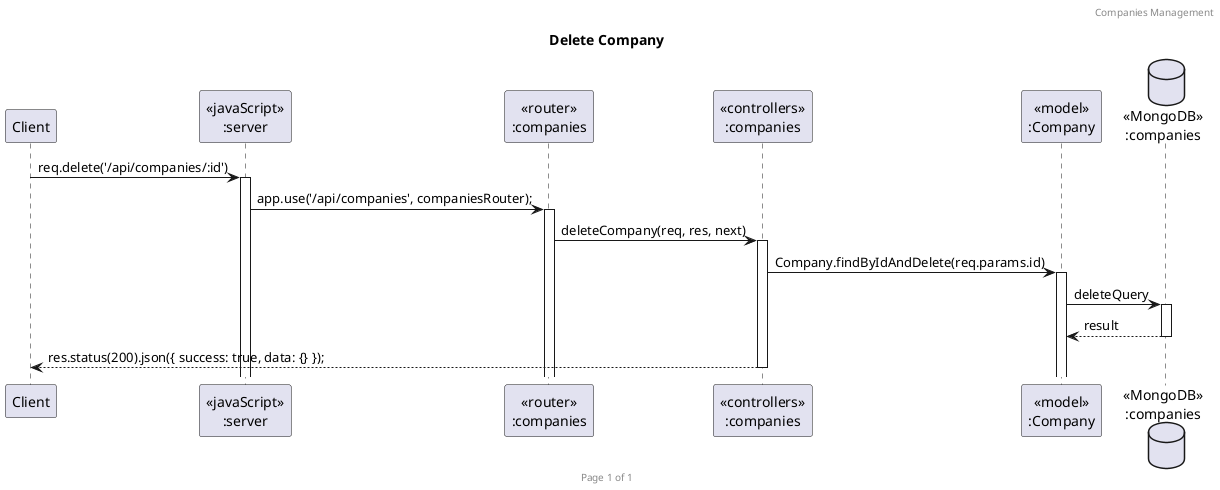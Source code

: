 @startuml Delete One Company

header Companies Management
footer Page %page% of %lastpage%
title "Delete Company"

participant "Client" as client
participant "<<javaScript>>\n:server" as server
participant "<<router>>\n:companies" as routerCompanies
participant "<<controllers>>\n:companies" as controllersCompanies
participant "<<model>>\n:Company" as modelCompany
database "<<MongoDB>>\n:companies" as CompanyDatabase

client->server ++: req.delete('/api/companies/:id')
server->routerCompanies ++: app.use('/api/companies', companiesRouter);
routerCompanies -> controllersCompanies ++: deleteCompany(req, res, next)
controllersCompanies->modelCompany ++: Company.findByIdAndDelete(req.params.id)
modelCompany->CompanyDatabase ++: deleteQuery
CompanyDatabase-->modelCompany --: result
controllersCompanies-->client --: res.status(200).json({ success: true, data: {} });
@enduml
